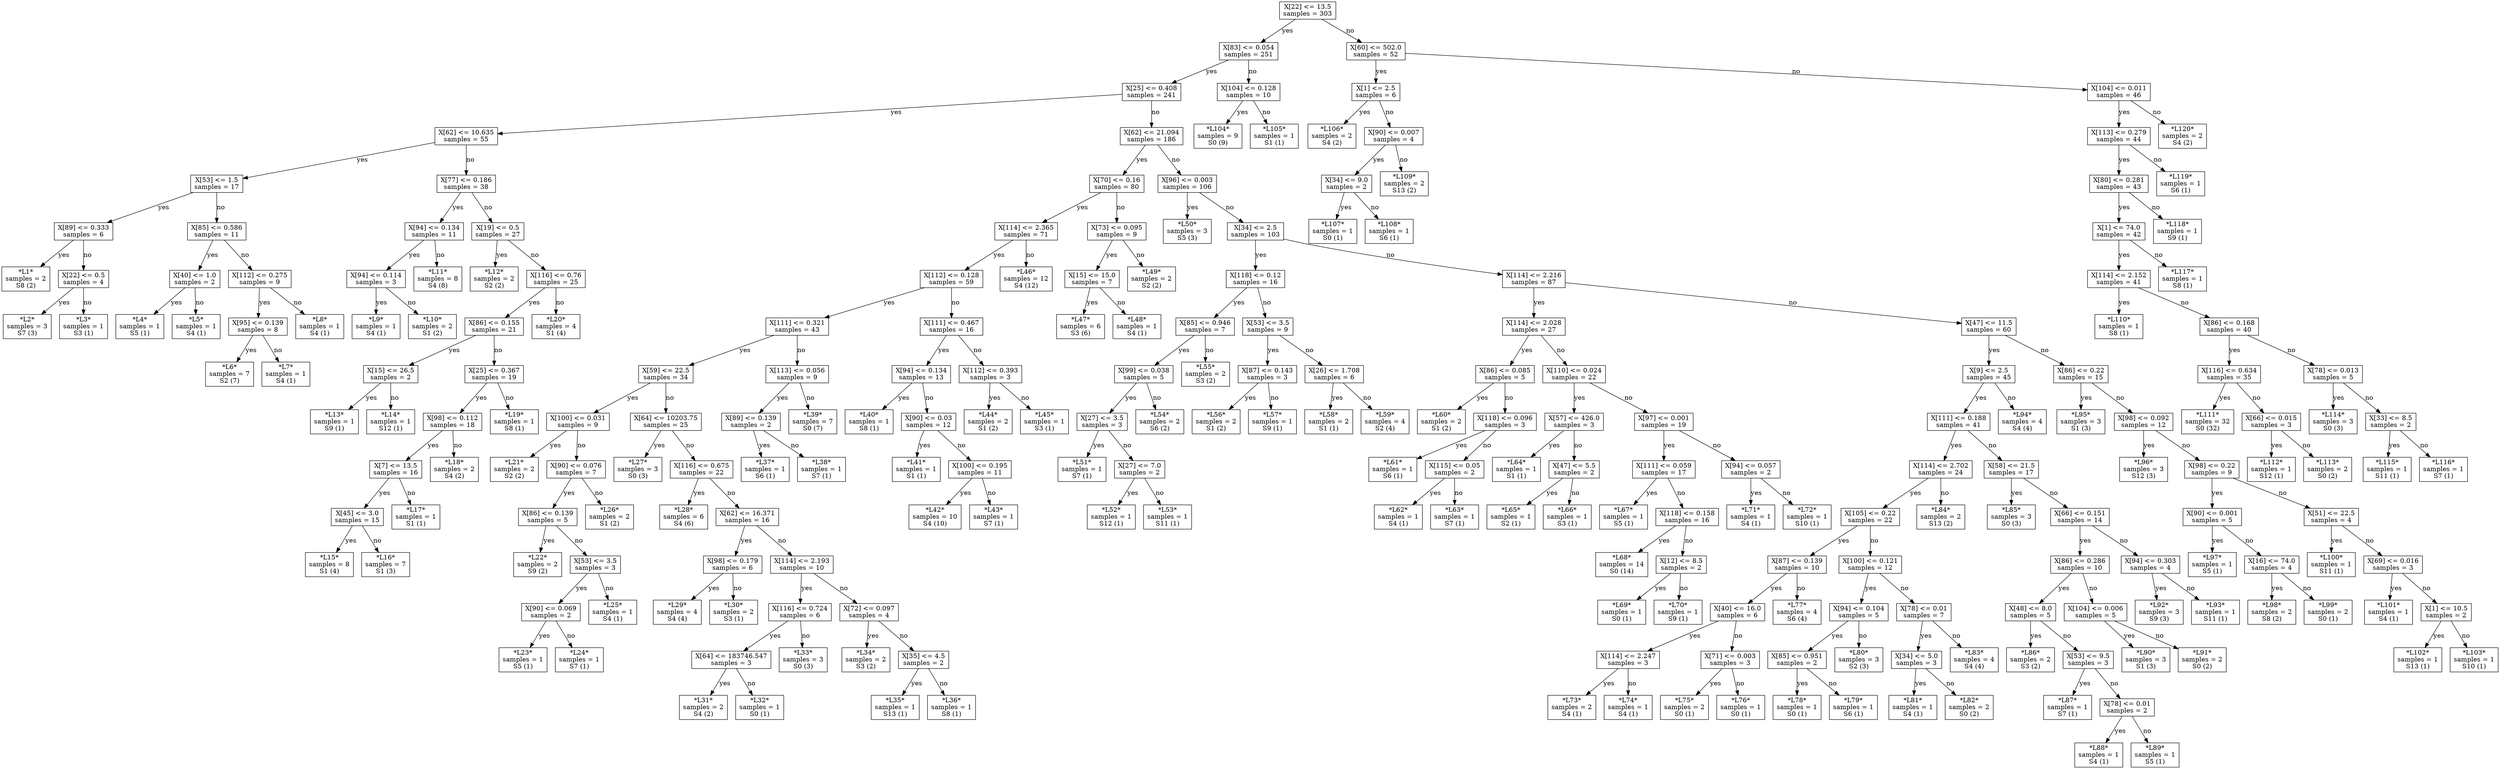 digraph Tree {
node [shape=box] ;
0 [label="X[22] <= 13.5\nsamples = 303\n"] ;
1 [label="X[83] <= 0.054\nsamples = 251\n"] ;
0 -> 1 [label="yes"];
2 [label="X[25] <= 0.408\nsamples = 241\n"] ;
1 -> 2 [label="yes"];
3 [label="X[62] <= 10.635\nsamples = 55\n"] ;
2 -> 3 [label="yes"];
4 [label="X[53] <= 1.5\nsamples = 17\n"] ;
3 -> 4 [label="yes"];
5 [label="X[89] <= 0.333\nsamples = 6\n"] ;
4 -> 5 [label="yes"];
6 [label="*L1*\nsamples = 2\nS8 (2)\n"] ;
5 -> 6 [label="yes"];
7 [label="X[22] <= 0.5\nsamples = 4\n"] ;
5 -> 7 [label="no"];
8 [label="*L2*\nsamples = 3\nS7 (3)\n"] ;
7 -> 8 [label="yes"];
9 [label="*L3*\nsamples = 1\nS3 (1)\n"] ;
7 -> 9 [label="no"];
10 [label="X[85] <= 0.586\nsamples = 11\n"] ;
4 -> 10 [label="no"];
11 [label="X[40] <= 1.0\nsamples = 2\n"] ;
10 -> 11 [label="yes"];
12 [label="*L4*\nsamples = 1\nS5 (1)\n"] ;
11 -> 12 [label="yes"];
13 [label="*L5*\nsamples = 1\nS4 (1)\n"] ;
11 -> 13 [label="no"];
14 [label="X[112] <= 0.275\nsamples = 9\n"] ;
10 -> 14 [label="no"];
15 [label="X[95] <= 0.139\nsamples = 8\n"] ;
14 -> 15 [label="yes"];
16 [label="*L6*\nsamples = 7\nS2 (7)\n"] ;
15 -> 16 [label="yes"];
17 [label="*L7*\nsamples = 1\nS4 (1)\n"] ;
15 -> 17 [label="no"];
18 [label="*L8*\nsamples = 1\nS4 (1)\n"] ;
14 -> 18 [label="no"];
19 [label="X[77] <= 0.186\nsamples = 38\n"] ;
3 -> 19 [label="no"];
20 [label="X[94] <= 0.134\nsamples = 11\n"] ;
19 -> 20 [label="yes"];
21 [label="X[94] <= 0.114\nsamples = 3\n"] ;
20 -> 21 [label="yes"];
22 [label="*L9*\nsamples = 1\nS4 (1)\n"] ;
21 -> 22 [label="yes"];
23 [label="*L10*\nsamples = 2\nS1 (2)\n"] ;
21 -> 23 [label="no"];
24 [label="*L11*\nsamples = 8\nS4 (8)\n"] ;
20 -> 24 [label="no"];
25 [label="X[19] <= 0.5\nsamples = 27\n"] ;
19 -> 25 [label="no"];
26 [label="*L12*\nsamples = 2\nS2 (2)\n"] ;
25 -> 26 [label="yes"];
27 [label="X[116] <= 0.76\nsamples = 25\n"] ;
25 -> 27 [label="no"];
28 [label="X[86] <= 0.155\nsamples = 21\n"] ;
27 -> 28 [label="yes"];
29 [label="X[15] <= 26.5\nsamples = 2\n"] ;
28 -> 29 [label="yes"];
30 [label="*L13*\nsamples = 1\nS9 (1)\n"] ;
29 -> 30 [label="yes"];
31 [label="*L14*\nsamples = 1\nS12 (1)\n"] ;
29 -> 31 [label="no"];
32 [label="X[25] <= 0.367\nsamples = 19\n"] ;
28 -> 32 [label="no"];
33 [label="X[98] <= 0.112\nsamples = 18\n"] ;
32 -> 33 [label="yes"];
34 [label="X[7] <= 13.5\nsamples = 16\n"] ;
33 -> 34 [label="yes"];
35 [label="X[45] <= 3.0\nsamples = 15\n"] ;
34 -> 35 [label="yes"];
36 [label="*L15*\nsamples = 8\nS1 (4)\n"] ;
35 -> 36 [label="yes"];
37 [label="*L16*\nsamples = 7\nS1 (3)\n"] ;
35 -> 37 [label="no"];
38 [label="*L17*\nsamples = 1\nS1 (1)\n"] ;
34 -> 38 [label="no"];
39 [label="*L18*\nsamples = 2\nS4 (2)\n"] ;
33 -> 39 [label="no"];
40 [label="*L19*\nsamples = 1\nS8 (1)\n"] ;
32 -> 40 [label="no"];
41 [label="*L20*\nsamples = 4\nS1 (4)\n"] ;
27 -> 41 [label="no"];
42 [label="X[62] <= 21.094\nsamples = 186\n"] ;
2 -> 42 [label="no"];
43 [label="X[70] <= 0.16\nsamples = 80\n"] ;
42 -> 43 [label="yes"];
44 [label="X[114] <= 2.365\nsamples = 71\n"] ;
43 -> 44 [label="yes"];
45 [label="X[112] <= 0.128\nsamples = 59\n"] ;
44 -> 45 [label="yes"];
46 [label="X[111] <= 0.321\nsamples = 43\n"] ;
45 -> 46 [label="yes"];
47 [label="X[59] <= 22.5\nsamples = 34\n"] ;
46 -> 47 [label="yes"];
48 [label="X[100] <= 0.031\nsamples = 9\n"] ;
47 -> 48 [label="yes"];
49 [label="*L21*\nsamples = 2\nS2 (2)\n"] ;
48 -> 49 [label="yes"];
50 [label="X[90] <= 0.076\nsamples = 7\n"] ;
48 -> 50 [label="no"];
51 [label="X[86] <= 0.139\nsamples = 5\n"] ;
50 -> 51 [label="yes"];
52 [label="*L22*\nsamples = 2\nS9 (2)\n"] ;
51 -> 52 [label="yes"];
53 [label="X[53] <= 3.5\nsamples = 3\n"] ;
51 -> 53 [label="no"];
54 [label="X[90] <= 0.069\nsamples = 2\n"] ;
53 -> 54 [label="yes"];
55 [label="*L23*\nsamples = 1\nS5 (1)\n"] ;
54 -> 55 [label="yes"];
56 [label="*L24*\nsamples = 1\nS7 (1)\n"] ;
54 -> 56 [label="no"];
57 [label="*L25*\nsamples = 1\nS4 (1)\n"] ;
53 -> 57 [label="no"];
58 [label="*L26*\nsamples = 2\nS1 (2)\n"] ;
50 -> 58 [label="no"];
59 [label="X[64] <= 10203.75\nsamples = 25\n"] ;
47 -> 59 [label="no"];
60 [label="*L27*\nsamples = 3\nS0 (3)\n"] ;
59 -> 60 [label="yes"];
61 [label="X[116] <= 0.675\nsamples = 22\n"] ;
59 -> 61 [label="no"];
62 [label="*L28*\nsamples = 6\nS4 (6)\n"] ;
61 -> 62 [label="yes"];
63 [label="X[62] <= 16.371\nsamples = 16\n"] ;
61 -> 63 [label="no"];
64 [label="X[98] <= 0.179\nsamples = 6\n"] ;
63 -> 64 [label="yes"];
65 [label="*L29*\nsamples = 4\nS4 (4)\n"] ;
64 -> 65 [label="yes"];
66 [label="*L30*\nsamples = 2\nS3 (1)\n"] ;
64 -> 66 [label="no"];
67 [label="X[114] <= 2.193\nsamples = 10\n"] ;
63 -> 67 [label="no"];
68 [label="X[116] <= 0.724\nsamples = 6\n"] ;
67 -> 68 [label="yes"];
69 [label="X[64] <= 183746.547\nsamples = 3\n"] ;
68 -> 69 [label="yes"];
70 [label="*L31*\nsamples = 2\nS4 (2)\n"] ;
69 -> 70 [label="yes"];
71 [label="*L32*\nsamples = 1\nS0 (1)\n"] ;
69 -> 71 [label="no"];
72 [label="*L33*\nsamples = 3\nS0 (3)\n"] ;
68 -> 72 [label="no"];
73 [label="X[72] <= 0.097\nsamples = 4\n"] ;
67 -> 73 [label="no"];
74 [label="*L34*\nsamples = 2\nS3 (2)\n"] ;
73 -> 74 [label="yes"];
75 [label="X[35] <= 4.5\nsamples = 2\n"] ;
73 -> 75 [label="no"];
76 [label="*L35*\nsamples = 1\nS13 (1)\n"] ;
75 -> 76 [label="yes"];
77 [label="*L36*\nsamples = 1\nS8 (1)\n"] ;
75 -> 77 [label="no"];
78 [label="X[113] <= 0.056\nsamples = 9\n"] ;
46 -> 78 [label="no"];
79 [label="X[89] <= 0.139\nsamples = 2\n"] ;
78 -> 79 [label="yes"];
80 [label="*L37*\nsamples = 1\nS6 (1)\n"] ;
79 -> 80 [label="yes"];
81 [label="*L38*\nsamples = 1\nS7 (1)\n"] ;
79 -> 81 [label="no"];
82 [label="*L39*\nsamples = 7\nS0 (7)\n"] ;
78 -> 82 [label="no"];
83 [label="X[111] <= 0.467\nsamples = 16\n"] ;
45 -> 83 [label="no"];
84 [label="X[94] <= 0.134\nsamples = 13\n"] ;
83 -> 84 [label="yes"];
85 [label="*L40*\nsamples = 1\nS8 (1)\n"] ;
84 -> 85 [label="yes"];
86 [label="X[90] <= 0.03\nsamples = 12\n"] ;
84 -> 86 [label="no"];
87 [label="*L41*\nsamples = 1\nS1 (1)\n"] ;
86 -> 87 [label="yes"];
88 [label="X[100] <= 0.195\nsamples = 11\n"] ;
86 -> 88 [label="no"];
89 [label="*L42*\nsamples = 10\nS4 (10)\n"] ;
88 -> 89 [label="yes"];
90 [label="*L43*\nsamples = 1\nS7 (1)\n"] ;
88 -> 90 [label="no"];
91 [label="X[112] <= 0.393\nsamples = 3\n"] ;
83 -> 91 [label="no"];
92 [label="*L44*\nsamples = 2\nS1 (2)\n"] ;
91 -> 92 [label="yes"];
93 [label="*L45*\nsamples = 1\nS3 (1)\n"] ;
91 -> 93 [label="no"];
94 [label="*L46*\nsamples = 12\nS4 (12)\n"] ;
44 -> 94 [label="no"];
95 [label="X[73] <= 0.095\nsamples = 9\n"] ;
43 -> 95 [label="no"];
96 [label="X[15] <= 15.0\nsamples = 7\n"] ;
95 -> 96 [label="yes"];
97 [label="*L47*\nsamples = 6\nS3 (6)\n"] ;
96 -> 97 [label="yes"];
98 [label="*L48*\nsamples = 1\nS4 (1)\n"] ;
96 -> 98 [label="no"];
99 [label="*L49*\nsamples = 2\nS2 (2)\n"] ;
95 -> 99 [label="no"];
100 [label="X[96] <= 0.003\nsamples = 106\n"] ;
42 -> 100 [label="no"];
101 [label="*L50*\nsamples = 3\nS5 (3)\n"] ;
100 -> 101 [label="yes"];
102 [label="X[34] <= 2.5\nsamples = 103\n"] ;
100 -> 102 [label="no"];
103 [label="X[118] <= 0.12\nsamples = 16\n"] ;
102 -> 103 [label="yes"];
104 [label="X[85] <= 0.946\nsamples = 7\n"] ;
103 -> 104 [label="yes"];
105 [label="X[99] <= 0.038\nsamples = 5\n"] ;
104 -> 105 [label="yes"];
106 [label="X[27] <= 3.5\nsamples = 3\n"] ;
105 -> 106 [label="yes"];
107 [label="*L51*\nsamples = 1\nS7 (1)\n"] ;
106 -> 107 [label="yes"];
108 [label="X[27] <= 7.0\nsamples = 2\n"] ;
106 -> 108 [label="no"];
109 [label="*L52*\nsamples = 1\nS12 (1)\n"] ;
108 -> 109 [label="yes"];
110 [label="*L53*\nsamples = 1\nS11 (1)\n"] ;
108 -> 110 [label="no"];
111 [label="*L54*\nsamples = 2\nS6 (2)\n"] ;
105 -> 111 [label="no"];
112 [label="*L55*\nsamples = 2\nS3 (2)\n"] ;
104 -> 112 [label="no"];
113 [label="X[53] <= 3.5\nsamples = 9\n"] ;
103 -> 113 [label="no"];
114 [label="X[87] <= 0.143\nsamples = 3\n"] ;
113 -> 114 [label="yes"];
115 [label="*L56*\nsamples = 2\nS1 (2)\n"] ;
114 -> 115 [label="yes"];
116 [label="*L57*\nsamples = 1\nS9 (1)\n"] ;
114 -> 116 [label="no"];
117 [label="X[26] <= 1.708\nsamples = 6\n"] ;
113 -> 117 [label="no"];
118 [label="*L58*\nsamples = 2\nS1 (1)\n"] ;
117 -> 118 [label="yes"];
119 [label="*L59*\nsamples = 4\nS2 (4)\n"] ;
117 -> 119 [label="no"];
120 [label="X[114] <= 2.216\nsamples = 87\n"] ;
102 -> 120 [label="no"];
121 [label="X[114] <= 2.028\nsamples = 27\n"] ;
120 -> 121 [label="yes"];
122 [label="X[86] <= 0.085\nsamples = 5\n"] ;
121 -> 122 [label="yes"];
123 [label="*L60*\nsamples = 2\nS1 (2)\n"] ;
122 -> 123 [label="yes"];
124 [label="X[118] <= 0.096\nsamples = 3\n"] ;
122 -> 124 [label="no"];
125 [label="*L61*\nsamples = 1\nS6 (1)\n"] ;
124 -> 125 [label="yes"];
126 [label="X[115] <= 0.05\nsamples = 2\n"] ;
124 -> 126 [label="no"];
127 [label="*L62*\nsamples = 1\nS4 (1)\n"] ;
126 -> 127 [label="yes"];
128 [label="*L63*\nsamples = 1\nS7 (1)\n"] ;
126 -> 128 [label="no"];
129 [label="X[110] <= 0.024\nsamples = 22\n"] ;
121 -> 129 [label="no"];
130 [label="X[57] <= 426.0\nsamples = 3\n"] ;
129 -> 130 [label="yes"];
131 [label="*L64*\nsamples = 1\nS1 (1)\n"] ;
130 -> 131 [label="yes"];
132 [label="X[47] <= 5.5\nsamples = 2\n"] ;
130 -> 132 [label="no"];
133 [label="*L65*\nsamples = 1\nS2 (1)\n"] ;
132 -> 133 [label="yes"];
134 [label="*L66*\nsamples = 1\nS3 (1)\n"] ;
132 -> 134 [label="no"];
135 [label="X[97] <= 0.001\nsamples = 19\n"] ;
129 -> 135 [label="no"];
136 [label="X[111] <= 0.059\nsamples = 17\n"] ;
135 -> 136 [label="yes"];
137 [label="*L67*\nsamples = 1\nS5 (1)\n"] ;
136 -> 137 [label="yes"];
138 [label="X[118] <= 0.158\nsamples = 16\n"] ;
136 -> 138 [label="no"];
139 [label="*L68*\nsamples = 14\nS0 (14)\n"] ;
138 -> 139 [label="yes"];
140 [label="X[12] <= 8.5\nsamples = 2\n"] ;
138 -> 140 [label="no"];
141 [label="*L69*\nsamples = 1\nS0 (1)\n"] ;
140 -> 141 [label="yes"];
142 [label="*L70*\nsamples = 1\nS9 (1)\n"] ;
140 -> 142 [label="no"];
143 [label="X[94] <= 0.057\nsamples = 2\n"] ;
135 -> 143 [label="no"];
144 [label="*L71*\nsamples = 1\nS4 (1)\n"] ;
143 -> 144 [label="yes"];
145 [label="*L72*\nsamples = 1\nS10 (1)\n"] ;
143 -> 145 [label="no"];
146 [label="X[47] <= 11.5\nsamples = 60\n"] ;
120 -> 146 [label="no"];
147 [label="X[9] <= 2.5\nsamples = 45\n"] ;
146 -> 147 [label="yes"];
148 [label="X[111] <= 0.188\nsamples = 41\n"] ;
147 -> 148 [label="yes"];
149 [label="X[114] <= 2.702\nsamples = 24\n"] ;
148 -> 149 [label="yes"];
150 [label="X[105] <= 0.22\nsamples = 22\n"] ;
149 -> 150 [label="yes"];
151 [label="X[87] <= 0.139\nsamples = 10\n"] ;
150 -> 151 [label="yes"];
152 [label="X[40] <= 16.0\nsamples = 6\n"] ;
151 -> 152 [label="yes"];
153 [label="X[114] <= 2.247\nsamples = 3\n"] ;
152 -> 153 [label="yes"];
154 [label="*L73*\nsamples = 2\nS4 (1)\n"] ;
153 -> 154 [label="yes"];
155 [label="*L74*\nsamples = 1\nS4 (1)\n"] ;
153 -> 155 [label="no"];
156 [label="X[71] <= 0.003\nsamples = 3\n"] ;
152 -> 156 [label="no"];
157 [label="*L75*\nsamples = 2\nS0 (1)\n"] ;
156 -> 157 [label="yes"];
158 [label="*L76*\nsamples = 1\nS0 (1)\n"] ;
156 -> 158 [label="no"];
159 [label="*L77*\nsamples = 4\nS6 (4)\n"] ;
151 -> 159 [label="no"];
160 [label="X[100] <= 0.121\nsamples = 12\n"] ;
150 -> 160 [label="no"];
161 [label="X[94] <= 0.104\nsamples = 5\n"] ;
160 -> 161 [label="yes"];
162 [label="X[85] <= 0.951\nsamples = 2\n"] ;
161 -> 162 [label="yes"];
163 [label="*L78*\nsamples = 1\nS0 (1)\n"] ;
162 -> 163 [label="yes"];
164 [label="*L79*\nsamples = 1\nS6 (1)\n"] ;
162 -> 164 [label="no"];
165 [label="*L80*\nsamples = 3\nS2 (3)\n"] ;
161 -> 165 [label="no"];
166 [label="X[78] <= 0.01\nsamples = 7\n"] ;
160 -> 166 [label="no"];
167 [label="X[34] <= 5.0\nsamples = 3\n"] ;
166 -> 167 [label="yes"];
168 [label="*L81*\nsamples = 1\nS4 (1)\n"] ;
167 -> 168 [label="yes"];
169 [label="*L82*\nsamples = 2\nS0 (2)\n"] ;
167 -> 169 [label="no"];
170 [label="*L83*\nsamples = 4\nS4 (4)\n"] ;
166 -> 170 [label="no"];
171 [label="*L84*\nsamples = 2\nS13 (2)\n"] ;
149 -> 171 [label="no"];
172 [label="X[58] <= 21.5\nsamples = 17\n"] ;
148 -> 172 [label="no"];
173 [label="*L85*\nsamples = 3\nS0 (3)\n"] ;
172 -> 173 [label="yes"];
174 [label="X[66] <= 0.151\nsamples = 14\n"] ;
172 -> 174 [label="no"];
175 [label="X[86] <= 0.286\nsamples = 10\n"] ;
174 -> 175 [label="yes"];
176 [label="X[48] <= 8.0\nsamples = 5\n"] ;
175 -> 176 [label="yes"];
177 [label="*L86*\nsamples = 2\nS3 (2)\n"] ;
176 -> 177 [label="yes"];
178 [label="X[53] <= 9.5\nsamples = 3\n"] ;
176 -> 178 [label="no"];
179 [label="*L87*\nsamples = 1\nS7 (1)\n"] ;
178 -> 179 [label="yes"];
180 [label="X[78] <= 0.01\nsamples = 2\n"] ;
178 -> 180 [label="no"];
181 [label="*L88*\nsamples = 1\nS4 (1)\n"] ;
180 -> 181 [label="yes"];
182 [label="*L89*\nsamples = 1\nS5 (1)\n"] ;
180 -> 182 [label="no"];
183 [label="X[104] <= 0.006\nsamples = 5\n"] ;
175 -> 183 [label="no"];
184 [label="*L90*\nsamples = 3\nS1 (3)\n"] ;
183 -> 184 [label="yes"];
185 [label="*L91*\nsamples = 2\nS0 (2)\n"] ;
183 -> 185 [label="no"];
186 [label="X[94] <= 0.303\nsamples = 4\n"] ;
174 -> 186 [label="no"];
187 [label="*L92*\nsamples = 3\nS9 (3)\n"] ;
186 -> 187 [label="yes"];
188 [label="*L93*\nsamples = 1\nS11 (1)\n"] ;
186 -> 188 [label="no"];
189 [label="*L94*\nsamples = 4\nS4 (4)\n"] ;
147 -> 189 [label="no"];
190 [label="X[86] <= 0.22\nsamples = 15\n"] ;
146 -> 190 [label="no"];
191 [label="*L95*\nsamples = 3\nS1 (3)\n"] ;
190 -> 191 [label="yes"];
192 [label="X[98] <= 0.092\nsamples = 12\n"] ;
190 -> 192 [label="no"];
193 [label="*L96*\nsamples = 3\nS12 (3)\n"] ;
192 -> 193 [label="yes"];
194 [label="X[98] <= 0.22\nsamples = 9\n"] ;
192 -> 194 [label="no"];
195 [label="X[90] <= 0.001\nsamples = 5\n"] ;
194 -> 195 [label="yes"];
196 [label="*L97*\nsamples = 1\nS5 (1)\n"] ;
195 -> 196 [label="yes"];
197 [label="X[16] <= 74.0\nsamples = 4\n"] ;
195 -> 197 [label="no"];
198 [label="*L98*\nsamples = 2\nS8 (2)\n"] ;
197 -> 198 [label="yes"];
199 [label="*L99*\nsamples = 2\nS0 (1)\n"] ;
197 -> 199 [label="no"];
200 [label="X[51] <= 22.5\nsamples = 4\n"] ;
194 -> 200 [label="no"];
201 [label="*L100*\nsamples = 1\nS11 (1)\n"] ;
200 -> 201 [label="yes"];
202 [label="X[69] <= 0.016\nsamples = 3\n"] ;
200 -> 202 [label="no"];
203 [label="*L101*\nsamples = 1\nS4 (1)\n"] ;
202 -> 203 [label="yes"];
204 [label="X[1] <= 10.5\nsamples = 2\n"] ;
202 -> 204 [label="no"];
205 [label="*L102*\nsamples = 1\nS13 (1)\n"] ;
204 -> 205 [label="yes"];
206 [label="*L103*\nsamples = 1\nS10 (1)\n"] ;
204 -> 206 [label="no"];
207 [label="X[104] <= 0.128\nsamples = 10\n"] ;
1 -> 207 [label="no"];
208 [label="*L104*\nsamples = 9\nS0 (9)\n"] ;
207 -> 208 [label="yes"];
209 [label="*L105*\nsamples = 1\nS1 (1)\n"] ;
207 -> 209 [label="no"];
210 [label="X[60] <= 502.0\nsamples = 52\n"] ;
0 -> 210 [label="no"];
211 [label="X[1] <= 2.5\nsamples = 6\n"] ;
210 -> 211 [label="yes"];
212 [label="*L106*\nsamples = 2\nS4 (2)\n"] ;
211 -> 212 [label="yes"];
213 [label="X[90] <= 0.007\nsamples = 4\n"] ;
211 -> 213 [label="no"];
214 [label="X[34] <= 9.0\nsamples = 2\n"] ;
213 -> 214 [label="yes"];
215 [label="*L107*\nsamples = 1\nS0 (1)\n"] ;
214 -> 215 [label="yes"];
216 [label="*L108*\nsamples = 1\nS6 (1)\n"] ;
214 -> 216 [label="no"];
217 [label="*L109*\nsamples = 2\nS13 (2)\n"] ;
213 -> 217 [label="no"];
218 [label="X[104] <= 0.011\nsamples = 46\n"] ;
210 -> 218 [label="no"];
219 [label="X[113] <= 0.279\nsamples = 44\n"] ;
218 -> 219 [label="yes"];
220 [label="X[80] <= 0.281\nsamples = 43\n"] ;
219 -> 220 [label="yes"];
221 [label="X[1] <= 74.0\nsamples = 42\n"] ;
220 -> 221 [label="yes"];
222 [label="X[114] <= 2.152\nsamples = 41\n"] ;
221 -> 222 [label="yes"];
223 [label="*L110*\nsamples = 1\nS8 (1)\n"] ;
222 -> 223 [label="yes"];
224 [label="X[86] <= 0.168\nsamples = 40\n"] ;
222 -> 224 [label="no"];
225 [label="X[116] <= 0.634\nsamples = 35\n"] ;
224 -> 225 [label="yes"];
226 [label="*L111*\nsamples = 32\nS0 (32)\n"] ;
225 -> 226 [label="yes"];
227 [label="X[66] <= 0.015\nsamples = 3\n"] ;
225 -> 227 [label="no"];
228 [label="*L112*\nsamples = 1\nS12 (1)\n"] ;
227 -> 228 [label="yes"];
229 [label="*L113*\nsamples = 2\nS0 (2)\n"] ;
227 -> 229 [label="no"];
230 [label="X[78] <= 0.013\nsamples = 5\n"] ;
224 -> 230 [label="no"];
231 [label="*L114*\nsamples = 3\nS0 (3)\n"] ;
230 -> 231 [label="yes"];
232 [label="X[33] <= 8.5\nsamples = 2\n"] ;
230 -> 232 [label="no"];
233 [label="*L115*\nsamples = 1\nS11 (1)\n"] ;
232 -> 233 [label="yes"];
234 [label="*L116*\nsamples = 1\nS7 (1)\n"] ;
232 -> 234 [label="no"];
235 [label="*L117*\nsamples = 1\nS8 (1)\n"] ;
221 -> 235 [label="no"];
236 [label="*L118*\nsamples = 1\nS9 (1)\n"] ;
220 -> 236 [label="no"];
237 [label="*L119*\nsamples = 1\nS6 (1)\n"] ;
219 -> 237 [label="no"];
238 [label="*L120*\nsamples = 2\nS4 (2)\n"] ;
218 -> 238 [label="no"];
}
